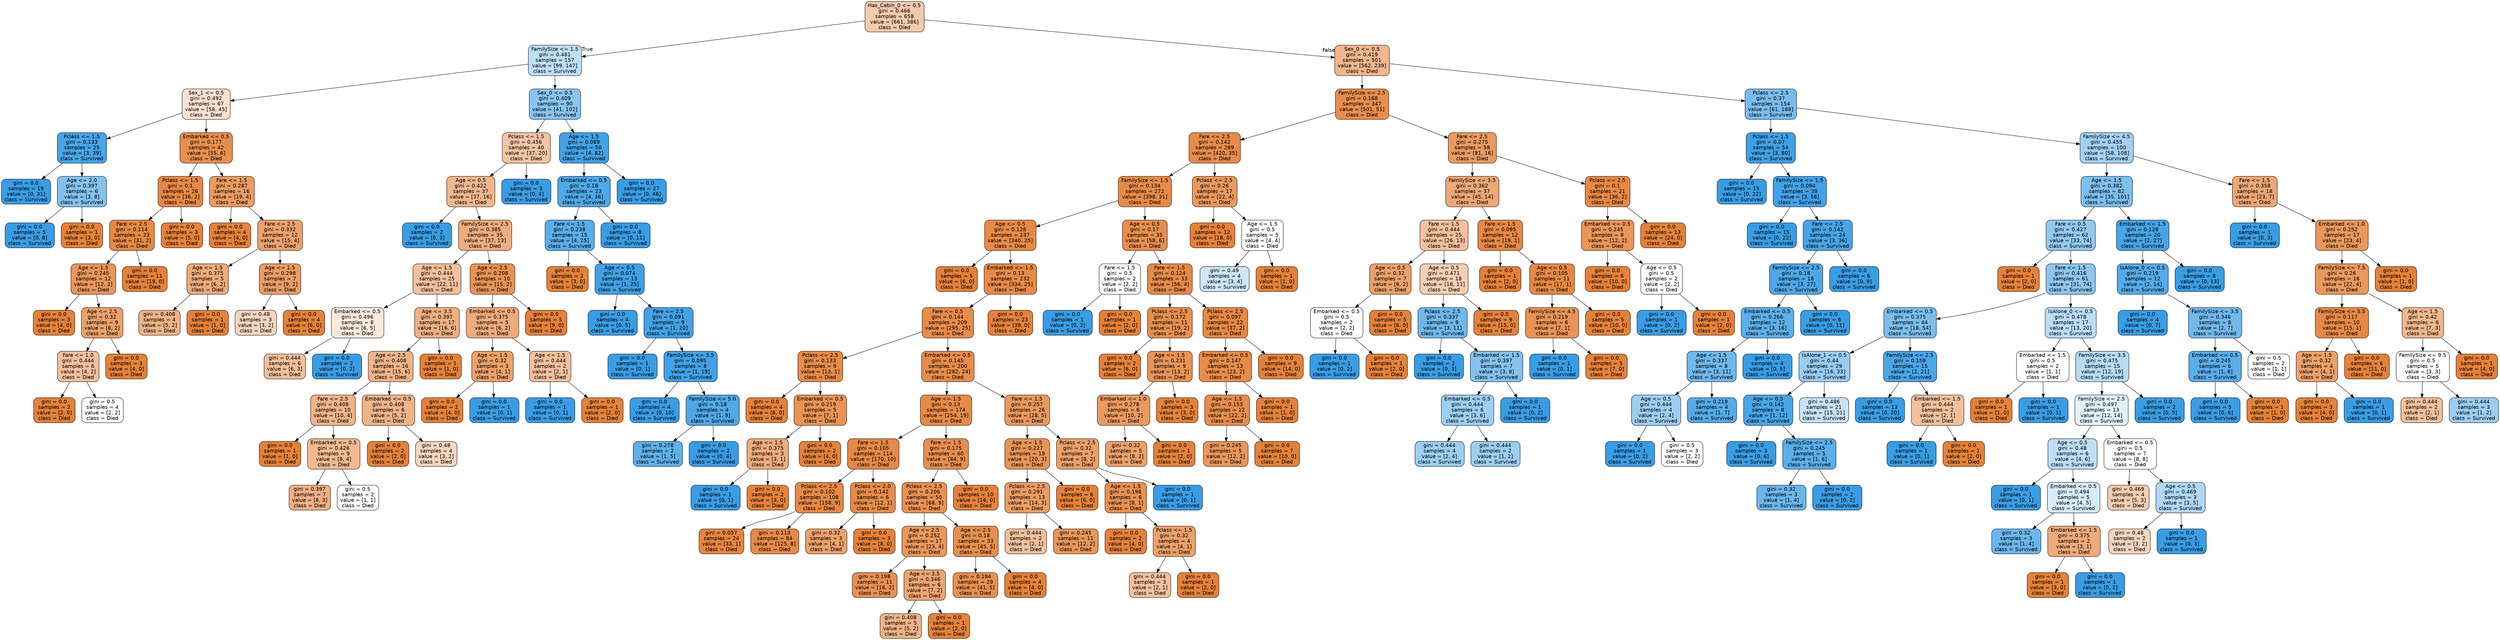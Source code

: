 digraph Tree {
node [shape=box, style="filled, rounded", color="black", fontname=helvetica] ;
edge [fontname=helvetica] ;
0 [label="Has_Cabin_0 <= 0.5\ngini = 0.466\nsamples = 658\nvalue = [661, 386]\nclass = Died", fillcolor="#e581396a"] ;
1 [label="FamilySize <= 1.5\ngini = 0.481\nsamples = 157\nvalue = [99, 147]\nclass = Survived", fillcolor="#399de553"] ;
0 -> 1 [labeldistance=2.5, labelangle=45, headlabel="True"] ;
2 [label="Sex_1 <= 0.5\ngini = 0.492\nsamples = 67\nvalue = [58, 45]\nclass = Died", fillcolor="#e5813939"] ;
1 -> 2 ;
3 [label="Pclass <= 1.5\ngini = 0.133\nsamples = 25\nvalue = [3, 39]\nclass = Survived", fillcolor="#399de5eb"] ;
2 -> 3 ;
4 [label="gini = 0.0\nsamples = 19\nvalue = [0, 31]\nclass = Survived", fillcolor="#399de5ff"] ;
3 -> 4 ;
5 [label="Age <= 2.0\ngini = 0.397\nsamples = 6\nvalue = [3, 8]\nclass = Survived", fillcolor="#399de59f"] ;
3 -> 5 ;
6 [label="gini = 0.0\nsamples = 5\nvalue = [0, 8]\nclass = Survived", fillcolor="#399de5ff"] ;
5 -> 6 ;
7 [label="gini = 0.0\nsamples = 1\nvalue = [3, 0]\nclass = Died", fillcolor="#e58139ff"] ;
5 -> 7 ;
8 [label="Embarked <= 0.5\ngini = 0.177\nsamples = 42\nvalue = [55, 6]\nclass = Died", fillcolor="#e58139e3"] ;
2 -> 8 ;
9 [label="Pclass <= 1.5\ngini = 0.1\nsamples = 26\nvalue = [36, 2]\nclass = Died", fillcolor="#e58139f1"] ;
8 -> 9 ;
10 [label="Fare <= 2.5\ngini = 0.114\nsamples = 23\nvalue = [31, 2]\nclass = Died", fillcolor="#e58139ef"] ;
9 -> 10 ;
11 [label="Age <= 1.5\ngini = 0.245\nsamples = 12\nvalue = [12, 2]\nclass = Died", fillcolor="#e58139d4"] ;
10 -> 11 ;
12 [label="gini = 0.0\nsamples = 3\nvalue = [4, 0]\nclass = Died", fillcolor="#e58139ff"] ;
11 -> 12 ;
13 [label="Age <= 2.5\ngini = 0.32\nsamples = 9\nvalue = [8, 2]\nclass = Died", fillcolor="#e58139bf"] ;
11 -> 13 ;
14 [label="Fare <= 1.0\ngini = 0.444\nsamples = 6\nvalue = [4, 2]\nclass = Died", fillcolor="#e581397f"] ;
13 -> 14 ;
15 [label="gini = 0.0\nsamples = 2\nvalue = [2, 0]\nclass = Died", fillcolor="#e58139ff"] ;
14 -> 15 ;
16 [label="gini = 0.5\nsamples = 4\nvalue = [2, 2]\nclass = Died", fillcolor="#e5813900"] ;
14 -> 16 ;
17 [label="gini = 0.0\nsamples = 3\nvalue = [4, 0]\nclass = Died", fillcolor="#e58139ff"] ;
13 -> 17 ;
18 [label="gini = 0.0\nsamples = 11\nvalue = [19, 0]\nclass = Died", fillcolor="#e58139ff"] ;
10 -> 18 ;
19 [label="gini = 0.0\nsamples = 3\nvalue = [5, 0]\nclass = Died", fillcolor="#e58139ff"] ;
9 -> 19 ;
20 [label="Fare <= 1.5\ngini = 0.287\nsamples = 16\nvalue = [19, 4]\nclass = Died", fillcolor="#e58139c9"] ;
8 -> 20 ;
21 [label="gini = 0.0\nsamples = 4\nvalue = [4, 0]\nclass = Died", fillcolor="#e58139ff"] ;
20 -> 21 ;
22 [label="Fare <= 2.5\ngini = 0.332\nsamples = 12\nvalue = [15, 4]\nclass = Died", fillcolor="#e58139bb"] ;
20 -> 22 ;
23 [label="Age <= 1.5\ngini = 0.375\nsamples = 5\nvalue = [6, 2]\nclass = Died", fillcolor="#e58139aa"] ;
22 -> 23 ;
24 [label="gini = 0.408\nsamples = 4\nvalue = [5, 2]\nclass = Died", fillcolor="#e5813999"] ;
23 -> 24 ;
25 [label="gini = 0.0\nsamples = 1\nvalue = [1, 0]\nclass = Died", fillcolor="#e58139ff"] ;
23 -> 25 ;
26 [label="Age <= 1.5\ngini = 0.298\nsamples = 7\nvalue = [9, 2]\nclass = Died", fillcolor="#e58139c6"] ;
22 -> 26 ;
27 [label="gini = 0.48\nsamples = 3\nvalue = [3, 2]\nclass = Died", fillcolor="#e5813955"] ;
26 -> 27 ;
28 [label="gini = 0.0\nsamples = 4\nvalue = [6, 0]\nclass = Died", fillcolor="#e58139ff"] ;
26 -> 28 ;
29 [label="Sex_0 <= 0.5\ngini = 0.409\nsamples = 90\nvalue = [41, 102]\nclass = Survived", fillcolor="#399de598"] ;
1 -> 29 ;
30 [label="Pclass <= 1.5\ngini = 0.456\nsamples = 40\nvalue = [37, 20]\nclass = Died", fillcolor="#e5813975"] ;
29 -> 30 ;
31 [label="Age <= 0.5\ngini = 0.422\nsamples = 37\nvalue = [37, 16]\nclass = Died", fillcolor="#e5813991"] ;
30 -> 31 ;
32 [label="gini = 0.0\nsamples = 2\nvalue = [0, 3]\nclass = Survived", fillcolor="#399de5ff"] ;
31 -> 32 ;
33 [label="FamilySize <= 2.5\ngini = 0.385\nsamples = 35\nvalue = [37, 13]\nclass = Died", fillcolor="#e58139a5"] ;
31 -> 33 ;
34 [label="Age <= 1.5\ngini = 0.444\nsamples = 25\nvalue = [22, 11]\nclass = Died", fillcolor="#e581397f"] ;
33 -> 34 ;
35 [label="Embarked <= 0.5\ngini = 0.496\nsamples = 8\nvalue = [6, 5]\nclass = Died", fillcolor="#e581392a"] ;
34 -> 35 ;
36 [label="gini = 0.444\nsamples = 6\nvalue = [6, 3]\nclass = Died", fillcolor="#e581397f"] ;
35 -> 36 ;
37 [label="gini = 0.0\nsamples = 2\nvalue = [0, 2]\nclass = Survived", fillcolor="#399de5ff"] ;
35 -> 37 ;
38 [label="Age <= 3.5\ngini = 0.397\nsamples = 17\nvalue = [16, 6]\nclass = Died", fillcolor="#e581399f"] ;
34 -> 38 ;
39 [label="Age <= 2.5\ngini = 0.408\nsamples = 16\nvalue = [15, 6]\nclass = Died", fillcolor="#e5813999"] ;
38 -> 39 ;
40 [label="Fare <= 2.5\ngini = 0.408\nsamples = 10\nvalue = [10, 4]\nclass = Died", fillcolor="#e5813999"] ;
39 -> 40 ;
41 [label="gini = 0.0\nsamples = 1\nvalue = [1, 0]\nclass = Died", fillcolor="#e58139ff"] ;
40 -> 41 ;
42 [label="Embarked <= 0.5\ngini = 0.426\nsamples = 9\nvalue = [9, 4]\nclass = Died", fillcolor="#e581398e"] ;
40 -> 42 ;
43 [label="gini = 0.397\nsamples = 7\nvalue = [8, 3]\nclass = Died", fillcolor="#e581399f"] ;
42 -> 43 ;
44 [label="gini = 0.5\nsamples = 2\nvalue = [1, 1]\nclass = Died", fillcolor="#e5813900"] ;
42 -> 44 ;
45 [label="Embarked <= 0.5\ngini = 0.408\nsamples = 6\nvalue = [5, 2]\nclass = Died", fillcolor="#e5813999"] ;
39 -> 45 ;
46 [label="gini = 0.0\nsamples = 2\nvalue = [2, 0]\nclass = Died", fillcolor="#e58139ff"] ;
45 -> 46 ;
47 [label="gini = 0.48\nsamples = 4\nvalue = [3, 2]\nclass = Died", fillcolor="#e5813955"] ;
45 -> 47 ;
48 [label="gini = 0.0\nsamples = 1\nvalue = [1, 0]\nclass = Died", fillcolor="#e58139ff"] ;
38 -> 48 ;
49 [label="Age <= 2.5\ngini = 0.208\nsamples = 10\nvalue = [15, 2]\nclass = Died", fillcolor="#e58139dd"] ;
33 -> 49 ;
50 [label="Embarked <= 0.5\ngini = 0.375\nsamples = 5\nvalue = [6, 2]\nclass = Died", fillcolor="#e58139aa"] ;
49 -> 50 ;
51 [label="Age <= 1.5\ngini = 0.32\nsamples = 3\nvalue = [4, 1]\nclass = Died", fillcolor="#e58139bf"] ;
50 -> 51 ;
52 [label="gini = 0.0\nsamples = 2\nvalue = [4, 0]\nclass = Died", fillcolor="#e58139ff"] ;
51 -> 52 ;
53 [label="gini = 0.0\nsamples = 1\nvalue = [0, 1]\nclass = Survived", fillcolor="#399de5ff"] ;
51 -> 53 ;
54 [label="Age <= 1.5\ngini = 0.444\nsamples = 2\nvalue = [2, 1]\nclass = Died", fillcolor="#e581397f"] ;
50 -> 54 ;
55 [label="gini = 0.0\nsamples = 1\nvalue = [0, 1]\nclass = Survived", fillcolor="#399de5ff"] ;
54 -> 55 ;
56 [label="gini = 0.0\nsamples = 1\nvalue = [2, 0]\nclass = Died", fillcolor="#e58139ff"] ;
54 -> 56 ;
57 [label="gini = 0.0\nsamples = 5\nvalue = [9, 0]\nclass = Died", fillcolor="#e58139ff"] ;
49 -> 57 ;
58 [label="gini = 0.0\nsamples = 3\nvalue = [0, 4]\nclass = Survived", fillcolor="#399de5ff"] ;
30 -> 58 ;
59 [label="Age <= 1.5\ngini = 0.089\nsamples = 50\nvalue = [4, 82]\nclass = Survived", fillcolor="#399de5f3"] ;
29 -> 59 ;
60 [label="Embarked <= 0.5\ngini = 0.18\nsamples = 23\nvalue = [4, 36]\nclass = Survived", fillcolor="#399de5e3"] ;
59 -> 60 ;
61 [label="Fare <= 1.5\ngini = 0.238\nsamples = 15\nvalue = [4, 25]\nclass = Survived", fillcolor="#399de5d6"] ;
60 -> 61 ;
62 [label="gini = 0.0\nsamples = 2\nvalue = [3, 0]\nclass = Died", fillcolor="#e58139ff"] ;
61 -> 62 ;
63 [label="Age <= 0.5\ngini = 0.074\nsamples = 13\nvalue = [1, 25]\nclass = Survived", fillcolor="#399de5f5"] ;
61 -> 63 ;
64 [label="gini = 0.0\nsamples = 4\nvalue = [0, 5]\nclass = Survived", fillcolor="#399de5ff"] ;
63 -> 64 ;
65 [label="Fare <= 2.5\ngini = 0.091\nsamples = 9\nvalue = [1, 20]\nclass = Survived", fillcolor="#399de5f2"] ;
63 -> 65 ;
66 [label="gini = 0.0\nsamples = 1\nvalue = [0, 1]\nclass = Survived", fillcolor="#399de5ff"] ;
65 -> 66 ;
67 [label="FamilySize <= 3.5\ngini = 0.095\nsamples = 8\nvalue = [1, 19]\nclass = Survived", fillcolor="#399de5f2"] ;
65 -> 67 ;
68 [label="gini = 0.0\nsamples = 4\nvalue = [0, 10]\nclass = Survived", fillcolor="#399de5ff"] ;
67 -> 68 ;
69 [label="FamilySize <= 5.0\ngini = 0.18\nsamples = 4\nvalue = [1, 9]\nclass = Survived", fillcolor="#399de5e3"] ;
67 -> 69 ;
70 [label="gini = 0.278\nsamples = 2\nvalue = [1, 5]\nclass = Survived", fillcolor="#399de5cc"] ;
69 -> 70 ;
71 [label="gini = 0.0\nsamples = 2\nvalue = [0, 4]\nclass = Survived", fillcolor="#399de5ff"] ;
69 -> 71 ;
72 [label="gini = 0.0\nsamples = 8\nvalue = [0, 11]\nclass = Survived", fillcolor="#399de5ff"] ;
60 -> 72 ;
73 [label="gini = 0.0\nsamples = 27\nvalue = [0, 46]\nclass = Survived", fillcolor="#399de5ff"] ;
59 -> 73 ;
74 [label="Sex_0 <= 0.5\ngini = 0.419\nsamples = 501\nvalue = [562, 239]\nclass = Died", fillcolor="#e5813993"] ;
0 -> 74 [labeldistance=2.5, labelangle=-45, headlabel="False"] ;
75 [label="FamilySize <= 2.5\ngini = 0.168\nsamples = 347\nvalue = [501, 51]\nclass = Died", fillcolor="#e58139e5"] ;
74 -> 75 ;
76 [label="Fare <= 2.5\ngini = 0.142\nsamples = 289\nvalue = [420, 35]\nclass = Died", fillcolor="#e58139ea"] ;
75 -> 76 ;
77 [label="FamilySize <= 1.5\ngini = 0.134\nsamples = 272\nvalue = [398, 31]\nclass = Died", fillcolor="#e58139eb"] ;
76 -> 77 ;
78 [label="Age <= 0.5\ngini = 0.128\nsamples = 237\nvalue = [340, 25]\nclass = Died", fillcolor="#e58139ec"] ;
77 -> 78 ;
79 [label="gini = 0.0\nsamples = 5\nvalue = [6, 0]\nclass = Died", fillcolor="#e58139ff"] ;
78 -> 79 ;
80 [label="Embarked <= 1.5\ngini = 0.13\nsamples = 232\nvalue = [334, 25]\nclass = Died", fillcolor="#e58139ec"] ;
78 -> 80 ;
81 [label="Fare <= 0.5\ngini = 0.144\nsamples = 209\nvalue = [295, 25]\nclass = Died", fillcolor="#e58139e9"] ;
80 -> 81 ;
82 [label="Pclass <= 2.5\ngini = 0.133\nsamples = 9\nvalue = [13, 1]\nclass = Died", fillcolor="#e58139eb"] ;
81 -> 82 ;
83 [label="gini = 0.0\nsamples = 4\nvalue = [6, 0]\nclass = Died", fillcolor="#e58139ff"] ;
82 -> 83 ;
84 [label="Embarked <= 0.5\ngini = 0.219\nsamples = 5\nvalue = [7, 1]\nclass = Died", fillcolor="#e58139db"] ;
82 -> 84 ;
85 [label="Age <= 1.5\ngini = 0.375\nsamples = 3\nvalue = [3, 1]\nclass = Died", fillcolor="#e58139aa"] ;
84 -> 85 ;
86 [label="gini = 0.0\nsamples = 1\nvalue = [0, 1]\nclass = Survived", fillcolor="#399de5ff"] ;
85 -> 86 ;
87 [label="gini = 0.0\nsamples = 2\nvalue = [3, 0]\nclass = Died", fillcolor="#e58139ff"] ;
85 -> 87 ;
88 [label="gini = 0.0\nsamples = 2\nvalue = [4, 0]\nclass = Died", fillcolor="#e58139ff"] ;
84 -> 88 ;
89 [label="Embarked <= 0.5\ngini = 0.145\nsamples = 200\nvalue = [282, 24]\nclass = Died", fillcolor="#e58139e9"] ;
81 -> 89 ;
90 [label="Age <= 1.5\ngini = 0.13\nsamples = 174\nvalue = [254, 19]\nclass = Died", fillcolor="#e58139ec"] ;
89 -> 90 ;
91 [label="Fare <= 1.5\ngini = 0.105\nsamples = 114\nvalue = [170, 10]\nclass = Died", fillcolor="#e58139f0"] ;
90 -> 91 ;
92 [label="Pclass <= 2.5\ngini = 0.102\nsamples = 108\nvalue = [158, 9]\nclass = Died", fillcolor="#e58139f0"] ;
91 -> 92 ;
93 [label="gini = 0.057\nsamples = 24\nvalue = [33, 1]\nclass = Died", fillcolor="#e58139f7"] ;
92 -> 93 ;
94 [label="gini = 0.113\nsamples = 84\nvalue = [125, 8]\nclass = Died", fillcolor="#e58139ef"] ;
92 -> 94 ;
95 [label="Pclass <= 2.0\ngini = 0.142\nsamples = 6\nvalue = [12, 1]\nclass = Died", fillcolor="#e58139ea"] ;
91 -> 95 ;
96 [label="gini = 0.32\nsamples = 3\nvalue = [4, 1]\nclass = Died", fillcolor="#e58139bf"] ;
95 -> 96 ;
97 [label="gini = 0.0\nsamples = 3\nvalue = [8, 0]\nclass = Died", fillcolor="#e58139ff"] ;
95 -> 97 ;
98 [label="Fare <= 1.5\ngini = 0.175\nsamples = 60\nvalue = [84, 9]\nclass = Died", fillcolor="#e58139e4"] ;
90 -> 98 ;
99 [label="Pclass <= 2.5\ngini = 0.206\nsamples = 50\nvalue = [68, 9]\nclass = Died", fillcolor="#e58139dd"] ;
98 -> 99 ;
100 [label="Age <= 2.5\ngini = 0.252\nsamples = 17\nvalue = [23, 4]\nclass = Died", fillcolor="#e58139d3"] ;
99 -> 100 ;
101 [label="gini = 0.198\nsamples = 11\nvalue = [16, 2]\nclass = Died", fillcolor="#e58139df"] ;
100 -> 101 ;
102 [label="Age <= 3.5\ngini = 0.346\nsamples = 6\nvalue = [7, 2]\nclass = Died", fillcolor="#e58139b6"] ;
100 -> 102 ;
103 [label="gini = 0.408\nsamples = 5\nvalue = [5, 2]\nclass = Died", fillcolor="#e5813999"] ;
102 -> 103 ;
104 [label="gini = 0.0\nsamples = 1\nvalue = [2, 0]\nclass = Died", fillcolor="#e58139ff"] ;
102 -> 104 ;
105 [label="Age <= 2.5\ngini = 0.18\nsamples = 33\nvalue = [45, 5]\nclass = Died", fillcolor="#e58139e3"] ;
99 -> 105 ;
106 [label="gini = 0.194\nsamples = 29\nvalue = [41, 5]\nclass = Died", fillcolor="#e58139e0"] ;
105 -> 106 ;
107 [label="gini = 0.0\nsamples = 4\nvalue = [4, 0]\nclass = Died", fillcolor="#e58139ff"] ;
105 -> 107 ;
108 [label="gini = 0.0\nsamples = 10\nvalue = [16, 0]\nclass = Died", fillcolor="#e58139ff"] ;
98 -> 108 ;
109 [label="Fare <= 1.5\ngini = 0.257\nsamples = 26\nvalue = [28, 5]\nclass = Died", fillcolor="#e58139d1"] ;
89 -> 109 ;
110 [label="Age <= 1.5\ngini = 0.227\nsamples = 19\nvalue = [20, 3]\nclass = Died", fillcolor="#e58139d9"] ;
109 -> 110 ;
111 [label="Pclass <= 2.5\ngini = 0.291\nsamples = 13\nvalue = [14, 3]\nclass = Died", fillcolor="#e58139c8"] ;
110 -> 111 ;
112 [label="gini = 0.444\nsamples = 2\nvalue = [2, 1]\nclass = Died", fillcolor="#e581397f"] ;
111 -> 112 ;
113 [label="gini = 0.245\nsamples = 11\nvalue = [12, 2]\nclass = Died", fillcolor="#e58139d4"] ;
111 -> 113 ;
114 [label="gini = 0.0\nsamples = 6\nvalue = [6, 0]\nclass = Died", fillcolor="#e58139ff"] ;
110 -> 114 ;
115 [label="Pclass <= 2.5\ngini = 0.32\nsamples = 7\nvalue = [8, 2]\nclass = Died", fillcolor="#e58139bf"] ;
109 -> 115 ;
116 [label="Age <= 1.5\ngini = 0.198\nsamples = 6\nvalue = [8, 1]\nclass = Died", fillcolor="#e58139df"] ;
115 -> 116 ;
117 [label="gini = 0.0\nsamples = 2\nvalue = [4, 0]\nclass = Died", fillcolor="#e58139ff"] ;
116 -> 117 ;
118 [label="Pclass <= 1.5\ngini = 0.32\nsamples = 4\nvalue = [4, 1]\nclass = Died", fillcolor="#e58139bf"] ;
116 -> 118 ;
119 [label="gini = 0.444\nsamples = 3\nvalue = [2, 1]\nclass = Died", fillcolor="#e581397f"] ;
118 -> 119 ;
120 [label="gini = 0.0\nsamples = 1\nvalue = [2, 0]\nclass = Died", fillcolor="#e58139ff"] ;
118 -> 120 ;
121 [label="gini = 0.0\nsamples = 1\nvalue = [0, 1]\nclass = Survived", fillcolor="#399de5ff"] ;
115 -> 121 ;
122 [label="gini = 0.0\nsamples = 23\nvalue = [39, 0]\nclass = Died", fillcolor="#e58139ff"] ;
80 -> 122 ;
123 [label="Age <= 0.5\ngini = 0.17\nsamples = 35\nvalue = [58, 6]\nclass = Died", fillcolor="#e58139e5"] ;
77 -> 123 ;
124 [label="Fare <= 1.5\ngini = 0.5\nsamples = 2\nvalue = [2, 2]\nclass = Died", fillcolor="#e5813900"] ;
123 -> 124 ;
125 [label="gini = 0.0\nsamples = 1\nvalue = [0, 2]\nclass = Survived", fillcolor="#399de5ff"] ;
124 -> 125 ;
126 [label="gini = 0.0\nsamples = 1\nvalue = [2, 0]\nclass = Died", fillcolor="#e58139ff"] ;
124 -> 126 ;
127 [label="Fare <= 1.5\ngini = 0.124\nsamples = 33\nvalue = [56, 4]\nclass = Died", fillcolor="#e58139ed"] ;
123 -> 127 ;
128 [label="Pclass <= 2.5\ngini = 0.172\nsamples = 11\nvalue = [19, 2]\nclass = Died", fillcolor="#e58139e4"] ;
127 -> 128 ;
129 [label="gini = 0.0\nsamples = 2\nvalue = [6, 0]\nclass = Died", fillcolor="#e58139ff"] ;
128 -> 129 ;
130 [label="Age <= 1.5\ngini = 0.231\nsamples = 9\nvalue = [13, 2]\nclass = Died", fillcolor="#e58139d8"] ;
128 -> 130 ;
131 [label="Embarked <= 1.0\ngini = 0.278\nsamples = 6\nvalue = [10, 2]\nclass = Died", fillcolor="#e58139cc"] ;
130 -> 131 ;
132 [label="gini = 0.32\nsamples = 5\nvalue = [8, 2]\nclass = Died", fillcolor="#e58139bf"] ;
131 -> 132 ;
133 [label="gini = 0.0\nsamples = 1\nvalue = [2, 0]\nclass = Died", fillcolor="#e58139ff"] ;
131 -> 133 ;
134 [label="gini = 0.0\nsamples = 3\nvalue = [3, 0]\nclass = Died", fillcolor="#e58139ff"] ;
130 -> 134 ;
135 [label="Pclass <= 2.5\ngini = 0.097\nsamples = 22\nvalue = [37, 2]\nclass = Died", fillcolor="#e58139f1"] ;
127 -> 135 ;
136 [label="Embarked <= 0.5\ngini = 0.147\nsamples = 13\nvalue = [23, 2]\nclass = Died", fillcolor="#e58139e9"] ;
135 -> 136 ;
137 [label="Age <= 1.5\ngini = 0.153\nsamples = 12\nvalue = [22, 2]\nclass = Died", fillcolor="#e58139e8"] ;
136 -> 137 ;
138 [label="gini = 0.245\nsamples = 5\nvalue = [12, 2]\nclass = Died", fillcolor="#e58139d4"] ;
137 -> 138 ;
139 [label="gini = 0.0\nsamples = 7\nvalue = [10, 0]\nclass = Died", fillcolor="#e58139ff"] ;
137 -> 139 ;
140 [label="gini = 0.0\nsamples = 1\nvalue = [1, 0]\nclass = Died", fillcolor="#e58139ff"] ;
136 -> 140 ;
141 [label="gini = 0.0\nsamples = 9\nvalue = [14, 0]\nclass = Died", fillcolor="#e58139ff"] ;
135 -> 141 ;
142 [label="Pclass <= 2.5\ngini = 0.26\nsamples = 17\nvalue = [22, 4]\nclass = Died", fillcolor="#e58139d1"] ;
76 -> 142 ;
143 [label="gini = 0.0\nsamples = 12\nvalue = [18, 0]\nclass = Died", fillcolor="#e58139ff"] ;
142 -> 143 ;
144 [label="Age <= 1.5\ngini = 0.5\nsamples = 5\nvalue = [4, 4]\nclass = Died", fillcolor="#e5813900"] ;
142 -> 144 ;
145 [label="gini = 0.49\nsamples = 4\nvalue = [3, 4]\nclass = Survived", fillcolor="#399de540"] ;
144 -> 145 ;
146 [label="gini = 0.0\nsamples = 1\nvalue = [1, 0]\nclass = Died", fillcolor="#e58139ff"] ;
144 -> 146 ;
147 [label="Fare <= 2.5\ngini = 0.275\nsamples = 58\nvalue = [81, 16]\nclass = Died", fillcolor="#e58139cd"] ;
75 -> 147 ;
148 [label="FamilySize <= 3.5\ngini = 0.362\nsamples = 37\nvalue = [45, 14]\nclass = Died", fillcolor="#e58139b0"] ;
147 -> 148 ;
149 [label="Fare <= 1.5\ngini = 0.444\nsamples = 25\nvalue = [26, 13]\nclass = Died", fillcolor="#e581397f"] ;
148 -> 149 ;
150 [label="Age <= 0.5\ngini = 0.32\nsamples = 7\nvalue = [8, 2]\nclass = Died", fillcolor="#e58139bf"] ;
149 -> 150 ;
151 [label="Embarked <= 0.5\ngini = 0.5\nsamples = 2\nvalue = [2, 2]\nclass = Died", fillcolor="#e5813900"] ;
150 -> 151 ;
152 [label="gini = 0.0\nsamples = 1\nvalue = [0, 2]\nclass = Survived", fillcolor="#399de5ff"] ;
151 -> 152 ;
153 [label="gini = 0.0\nsamples = 1\nvalue = [2, 0]\nclass = Died", fillcolor="#e58139ff"] ;
151 -> 153 ;
154 [label="gini = 0.0\nsamples = 5\nvalue = [6, 0]\nclass = Died", fillcolor="#e58139ff"] ;
150 -> 154 ;
155 [label="Age <= 0.5\ngini = 0.471\nsamples = 18\nvalue = [18, 11]\nclass = Died", fillcolor="#e5813963"] ;
149 -> 155 ;
156 [label="Pclass <= 2.5\ngini = 0.337\nsamples = 9\nvalue = [3, 11]\nclass = Survived", fillcolor="#399de5b9"] ;
155 -> 156 ;
157 [label="gini = 0.0\nsamples = 2\nvalue = [0, 3]\nclass = Survived", fillcolor="#399de5ff"] ;
156 -> 157 ;
158 [label="Embarked <= 1.5\ngini = 0.397\nsamples = 7\nvalue = [3, 8]\nclass = Survived", fillcolor="#399de59f"] ;
156 -> 158 ;
159 [label="Embarked <= 0.5\ngini = 0.444\nsamples = 6\nvalue = [3, 6]\nclass = Survived", fillcolor="#399de57f"] ;
158 -> 159 ;
160 [label="gini = 0.444\nsamples = 4\nvalue = [2, 4]\nclass = Survived", fillcolor="#399de57f"] ;
159 -> 160 ;
161 [label="gini = 0.444\nsamples = 2\nvalue = [1, 2]\nclass = Survived", fillcolor="#399de57f"] ;
159 -> 161 ;
162 [label="gini = 0.0\nsamples = 1\nvalue = [0, 2]\nclass = Survived", fillcolor="#399de5ff"] ;
158 -> 162 ;
163 [label="gini = 0.0\nsamples = 9\nvalue = [15, 0]\nclass = Died", fillcolor="#e58139ff"] ;
155 -> 163 ;
164 [label="Fare <= 1.5\ngini = 0.095\nsamples = 12\nvalue = [19, 1]\nclass = Died", fillcolor="#e58139f2"] ;
148 -> 164 ;
165 [label="gini = 0.0\nsamples = 1\nvalue = [2, 0]\nclass = Died", fillcolor="#e58139ff"] ;
164 -> 165 ;
166 [label="Age <= 0.5\ngini = 0.105\nsamples = 11\nvalue = [17, 1]\nclass = Died", fillcolor="#e58139f0"] ;
164 -> 166 ;
167 [label="FamilySize <= 4.5\ngini = 0.219\nsamples = 6\nvalue = [7, 1]\nclass = Died", fillcolor="#e58139db"] ;
166 -> 167 ;
168 [label="gini = 0.0\nsamples = 1\nvalue = [0, 1]\nclass = Survived", fillcolor="#399de5ff"] ;
167 -> 168 ;
169 [label="gini = 0.0\nsamples = 5\nvalue = [7, 0]\nclass = Died", fillcolor="#e58139ff"] ;
167 -> 169 ;
170 [label="gini = 0.0\nsamples = 5\nvalue = [10, 0]\nclass = Died", fillcolor="#e58139ff"] ;
166 -> 170 ;
171 [label="Pclass <= 2.5\ngini = 0.1\nsamples = 21\nvalue = [36, 2]\nclass = Died", fillcolor="#e58139f1"] ;
147 -> 171 ;
172 [label="Embarked <= 0.5\ngini = 0.245\nsamples = 8\nvalue = [12, 2]\nclass = Died", fillcolor="#e58139d4"] ;
171 -> 172 ;
173 [label="gini = 0.0\nsamples = 6\nvalue = [10, 0]\nclass = Died", fillcolor="#e58139ff"] ;
172 -> 173 ;
174 [label="Age <= 0.5\ngini = 0.5\nsamples = 2\nvalue = [2, 2]\nclass = Died", fillcolor="#e5813900"] ;
172 -> 174 ;
175 [label="gini = 0.0\nsamples = 1\nvalue = [0, 2]\nclass = Survived", fillcolor="#399de5ff"] ;
174 -> 175 ;
176 [label="gini = 0.0\nsamples = 1\nvalue = [2, 0]\nclass = Died", fillcolor="#e58139ff"] ;
174 -> 176 ;
177 [label="gini = 0.0\nsamples = 13\nvalue = [24, 0]\nclass = Died", fillcolor="#e58139ff"] ;
171 -> 177 ;
178 [label="Pclass <= 2.5\ngini = 0.37\nsamples = 154\nvalue = [61, 188]\nclass = Survived", fillcolor="#399de5ac"] ;
74 -> 178 ;
179 [label="Pclass <= 1.5\ngini = 0.07\nsamples = 54\nvalue = [3, 80]\nclass = Survived", fillcolor="#399de5f5"] ;
178 -> 179 ;
180 [label="gini = 0.0\nsamples = 15\nvalue = [0, 22]\nclass = Survived", fillcolor="#399de5ff"] ;
179 -> 180 ;
181 [label="FamilySize <= 1.5\ngini = 0.094\nsamples = 39\nvalue = [3, 58]\nclass = Survived", fillcolor="#399de5f2"] ;
179 -> 181 ;
182 [label="gini = 0.0\nsamples = 15\nvalue = [0, 22]\nclass = Survived", fillcolor="#399de5ff"] ;
181 -> 182 ;
183 [label="Fare <= 2.5\ngini = 0.142\nsamples = 24\nvalue = [3, 36]\nclass = Survived", fillcolor="#399de5ea"] ;
181 -> 183 ;
184 [label="FamilySize <= 2.5\ngini = 0.18\nsamples = 18\nvalue = [3, 27]\nclass = Survived", fillcolor="#399de5e3"] ;
183 -> 184 ;
185 [label="Embarked <= 0.5\ngini = 0.266\nsamples = 12\nvalue = [3, 16]\nclass = Survived", fillcolor="#399de5cf"] ;
184 -> 185 ;
186 [label="Age <= 1.5\ngini = 0.337\nsamples = 8\nvalue = [3, 11]\nclass = Survived", fillcolor="#399de5b9"] ;
185 -> 186 ;
187 [label="Age <= 0.5\ngini = 0.444\nsamples = 4\nvalue = [2, 4]\nclass = Survived", fillcolor="#399de57f"] ;
186 -> 187 ;
188 [label="gini = 0.0\nsamples = 1\nvalue = [0, 2]\nclass = Survived", fillcolor="#399de5ff"] ;
187 -> 188 ;
189 [label="gini = 0.5\nsamples = 3\nvalue = [2, 2]\nclass = Died", fillcolor="#e5813900"] ;
187 -> 189 ;
190 [label="gini = 0.219\nsamples = 4\nvalue = [1, 7]\nclass = Survived", fillcolor="#399de5db"] ;
186 -> 190 ;
191 [label="gini = 0.0\nsamples = 4\nvalue = [0, 5]\nclass = Survived", fillcolor="#399de5ff"] ;
185 -> 191 ;
192 [label="gini = 0.0\nsamples = 6\nvalue = [0, 11]\nclass = Survived", fillcolor="#399de5ff"] ;
184 -> 192 ;
193 [label="gini = 0.0\nsamples = 6\nvalue = [0, 9]\nclass = Survived", fillcolor="#399de5ff"] ;
183 -> 193 ;
194 [label="FamilySize <= 4.5\ngini = 0.455\nsamples = 100\nvalue = [58, 108]\nclass = Survived", fillcolor="#399de576"] ;
178 -> 194 ;
195 [label="Age <= 1.5\ngini = 0.382\nsamples = 82\nvalue = [35, 101]\nclass = Survived", fillcolor="#399de5a7"] ;
194 -> 195 ;
196 [label="Fare <= 0.5\ngini = 0.427\nsamples = 62\nvalue = [33, 74]\nclass = Survived", fillcolor="#399de58d"] ;
195 -> 196 ;
197 [label="gini = 0.0\nsamples = 1\nvalue = [2, 0]\nclass = Died", fillcolor="#e58139ff"] ;
196 -> 197 ;
198 [label="Fare <= 1.5\ngini = 0.416\nsamples = 61\nvalue = [31, 74]\nclass = Survived", fillcolor="#399de594"] ;
196 -> 198 ;
199 [label="Embarked <= 0.5\ngini = 0.375\nsamples = 44\nvalue = [18, 54]\nclass = Survived", fillcolor="#399de5aa"] ;
198 -> 199 ;
200 [label="IsAlone_1 <= 0.5\ngini = 0.44\nsamples = 29\nvalue = [16, 33]\nclass = Survived", fillcolor="#399de583"] ;
199 -> 200 ;
201 [label="Age <= 0.5\ngini = 0.142\nsamples = 8\nvalue = [1, 12]\nclass = Survived", fillcolor="#399de5ea"] ;
200 -> 201 ;
202 [label="gini = 0.0\nsamples = 3\nvalue = [0, 6]\nclass = Survived", fillcolor="#399de5ff"] ;
201 -> 202 ;
203 [label="FamilySize <= 2.5\ngini = 0.245\nsamples = 5\nvalue = [1, 6]\nclass = Survived", fillcolor="#399de5d4"] ;
201 -> 203 ;
204 [label="gini = 0.32\nsamples = 3\nvalue = [1, 4]\nclass = Survived", fillcolor="#399de5bf"] ;
203 -> 204 ;
205 [label="gini = 0.0\nsamples = 2\nvalue = [0, 2]\nclass = Survived", fillcolor="#399de5ff"] ;
203 -> 205 ;
206 [label="gini = 0.486\nsamples = 21\nvalue = [15, 21]\nclass = Survived", fillcolor="#399de549"] ;
200 -> 206 ;
207 [label="FamilySize <= 2.5\ngini = 0.159\nsamples = 15\nvalue = [2, 21]\nclass = Survived", fillcolor="#399de5e7"] ;
199 -> 207 ;
208 [label="gini = 0.0\nsamples = 13\nvalue = [0, 20]\nclass = Survived", fillcolor="#399de5ff"] ;
207 -> 208 ;
209 [label="Embarked <= 1.5\ngini = 0.444\nsamples = 2\nvalue = [2, 1]\nclass = Died", fillcolor="#e581397f"] ;
207 -> 209 ;
210 [label="gini = 0.0\nsamples = 1\nvalue = [0, 1]\nclass = Survived", fillcolor="#399de5ff"] ;
209 -> 210 ;
211 [label="gini = 0.0\nsamples = 1\nvalue = [2, 0]\nclass = Died", fillcolor="#e58139ff"] ;
209 -> 211 ;
212 [label="IsAlone_0 <= 0.5\ngini = 0.478\nsamples = 17\nvalue = [13, 20]\nclass = Survived", fillcolor="#399de559"] ;
198 -> 212 ;
213 [label="Embarked <= 1.5\ngini = 0.5\nsamples = 2\nvalue = [1, 1]\nclass = Died", fillcolor="#e5813900"] ;
212 -> 213 ;
214 [label="gini = 0.0\nsamples = 1\nvalue = [1, 0]\nclass = Died", fillcolor="#e58139ff"] ;
213 -> 214 ;
215 [label="gini = 0.0\nsamples = 1\nvalue = [0, 1]\nclass = Survived", fillcolor="#399de5ff"] ;
213 -> 215 ;
216 [label="FamilySize <= 3.5\ngini = 0.475\nsamples = 15\nvalue = [12, 19]\nclass = Survived", fillcolor="#399de55e"] ;
212 -> 216 ;
217 [label="FamilySize <= 2.5\ngini = 0.497\nsamples = 13\nvalue = [12, 14]\nclass = Survived", fillcolor="#399de524"] ;
216 -> 217 ;
218 [label="Age <= 0.5\ngini = 0.48\nsamples = 6\nvalue = [4, 6]\nclass = Survived", fillcolor="#399de555"] ;
217 -> 218 ;
219 [label="gini = 0.0\nsamples = 1\nvalue = [0, 1]\nclass = Survived", fillcolor="#399de5ff"] ;
218 -> 219 ;
220 [label="Embarked <= 0.5\ngini = 0.494\nsamples = 5\nvalue = [4, 5]\nclass = Survived", fillcolor="#399de533"] ;
218 -> 220 ;
221 [label="gini = 0.32\nsamples = 3\nvalue = [1, 4]\nclass = Survived", fillcolor="#399de5bf"] ;
220 -> 221 ;
222 [label="Embarked <= 1.5\ngini = 0.375\nsamples = 2\nvalue = [3, 1]\nclass = Died", fillcolor="#e58139aa"] ;
220 -> 222 ;
223 [label="gini = 0.0\nsamples = 1\nvalue = [3, 0]\nclass = Died", fillcolor="#e58139ff"] ;
222 -> 223 ;
224 [label="gini = 0.0\nsamples = 1\nvalue = [0, 1]\nclass = Survived", fillcolor="#399de5ff"] ;
222 -> 224 ;
225 [label="Embarked <= 0.5\ngini = 0.5\nsamples = 7\nvalue = [8, 8]\nclass = Died", fillcolor="#e5813900"] ;
217 -> 225 ;
226 [label="gini = 0.469\nsamples = 4\nvalue = [5, 3]\nclass = Died", fillcolor="#e5813966"] ;
225 -> 226 ;
227 [label="Age <= 0.5\ngini = 0.469\nsamples = 3\nvalue = [3, 5]\nclass = Survived", fillcolor="#399de566"] ;
225 -> 227 ;
228 [label="gini = 0.48\nsamples = 2\nvalue = [3, 2]\nclass = Died", fillcolor="#e5813955"] ;
227 -> 228 ;
229 [label="gini = 0.0\nsamples = 1\nvalue = [0, 3]\nclass = Survived", fillcolor="#399de5ff"] ;
227 -> 229 ;
230 [label="gini = 0.0\nsamples = 2\nvalue = [0, 5]\nclass = Survived", fillcolor="#399de5ff"] ;
216 -> 230 ;
231 [label="Embarked <= 1.5\ngini = 0.128\nsamples = 20\nvalue = [2, 27]\nclass = Survived", fillcolor="#399de5ec"] ;
195 -> 231 ;
232 [label="IsAlone_0 <= 0.5\ngini = 0.219\nsamples = 12\nvalue = [2, 14]\nclass = Survived", fillcolor="#399de5db"] ;
231 -> 232 ;
233 [label="gini = 0.0\nsamples = 4\nvalue = [0, 7]\nclass = Survived", fillcolor="#399de5ff"] ;
232 -> 233 ;
234 [label="FamilySize <= 3.5\ngini = 0.346\nsamples = 8\nvalue = [2, 7]\nclass = Survived", fillcolor="#399de5b6"] ;
232 -> 234 ;
235 [label="Embarked <= 0.5\ngini = 0.245\nsamples = 6\nvalue = [1, 6]\nclass = Survived", fillcolor="#399de5d4"] ;
234 -> 235 ;
236 [label="gini = 0.0\nsamples = 5\nvalue = [0, 6]\nclass = Survived", fillcolor="#399de5ff"] ;
235 -> 236 ;
237 [label="gini = 0.0\nsamples = 1\nvalue = [1, 0]\nclass = Died", fillcolor="#e58139ff"] ;
235 -> 237 ;
238 [label="gini = 0.5\nsamples = 2\nvalue = [1, 1]\nclass = Died", fillcolor="#e5813900"] ;
234 -> 238 ;
239 [label="gini = 0.0\nsamples = 8\nvalue = [0, 13]\nclass = Survived", fillcolor="#399de5ff"] ;
231 -> 239 ;
240 [label="Fare <= 1.5\ngini = 0.358\nsamples = 18\nvalue = [23, 7]\nclass = Died", fillcolor="#e58139b1"] ;
194 -> 240 ;
241 [label="gini = 0.0\nsamples = 1\nvalue = [0, 3]\nclass = Survived", fillcolor="#399de5ff"] ;
240 -> 241 ;
242 [label="Embarked <= 1.0\ngini = 0.252\nsamples = 17\nvalue = [23, 4]\nclass = Died", fillcolor="#e58139d3"] ;
240 -> 242 ;
243 [label="FamilySize <= 7.5\ngini = 0.26\nsamples = 16\nvalue = [22, 4]\nclass = Died", fillcolor="#e58139d1"] ;
242 -> 243 ;
244 [label="FamilySize <= 5.5\ngini = 0.117\nsamples = 10\nvalue = [15, 1]\nclass = Died", fillcolor="#e58139ee"] ;
243 -> 244 ;
245 [label="Age <= 1.5\ngini = 0.32\nsamples = 4\nvalue = [4, 1]\nclass = Died", fillcolor="#e58139bf"] ;
244 -> 245 ;
246 [label="gini = 0.0\nsamples = 3\nvalue = [4, 0]\nclass = Died", fillcolor="#e58139ff"] ;
245 -> 246 ;
247 [label="gini = 0.0\nsamples = 1\nvalue = [0, 1]\nclass = Survived", fillcolor="#399de5ff"] ;
245 -> 247 ;
248 [label="gini = 0.0\nsamples = 6\nvalue = [11, 0]\nclass = Died", fillcolor="#e58139ff"] ;
244 -> 248 ;
249 [label="Age <= 1.5\ngini = 0.42\nsamples = 6\nvalue = [7, 3]\nclass = Died", fillcolor="#e5813992"] ;
243 -> 249 ;
250 [label="FamilySize <= 9.5\ngini = 0.5\nsamples = 5\nvalue = [3, 3]\nclass = Died", fillcolor="#e5813900"] ;
249 -> 250 ;
251 [label="gini = 0.444\nsamples = 2\nvalue = [2, 1]\nclass = Died", fillcolor="#e581397f"] ;
250 -> 251 ;
252 [label="gini = 0.444\nsamples = 3\nvalue = [1, 2]\nclass = Survived", fillcolor="#399de57f"] ;
250 -> 252 ;
253 [label="gini = 0.0\nsamples = 1\nvalue = [4, 0]\nclass = Died", fillcolor="#e58139ff"] ;
249 -> 253 ;
254 [label="gini = 0.0\nsamples = 1\nvalue = [1, 0]\nclass = Died", fillcolor="#e58139ff"] ;
242 -> 254 ;
}